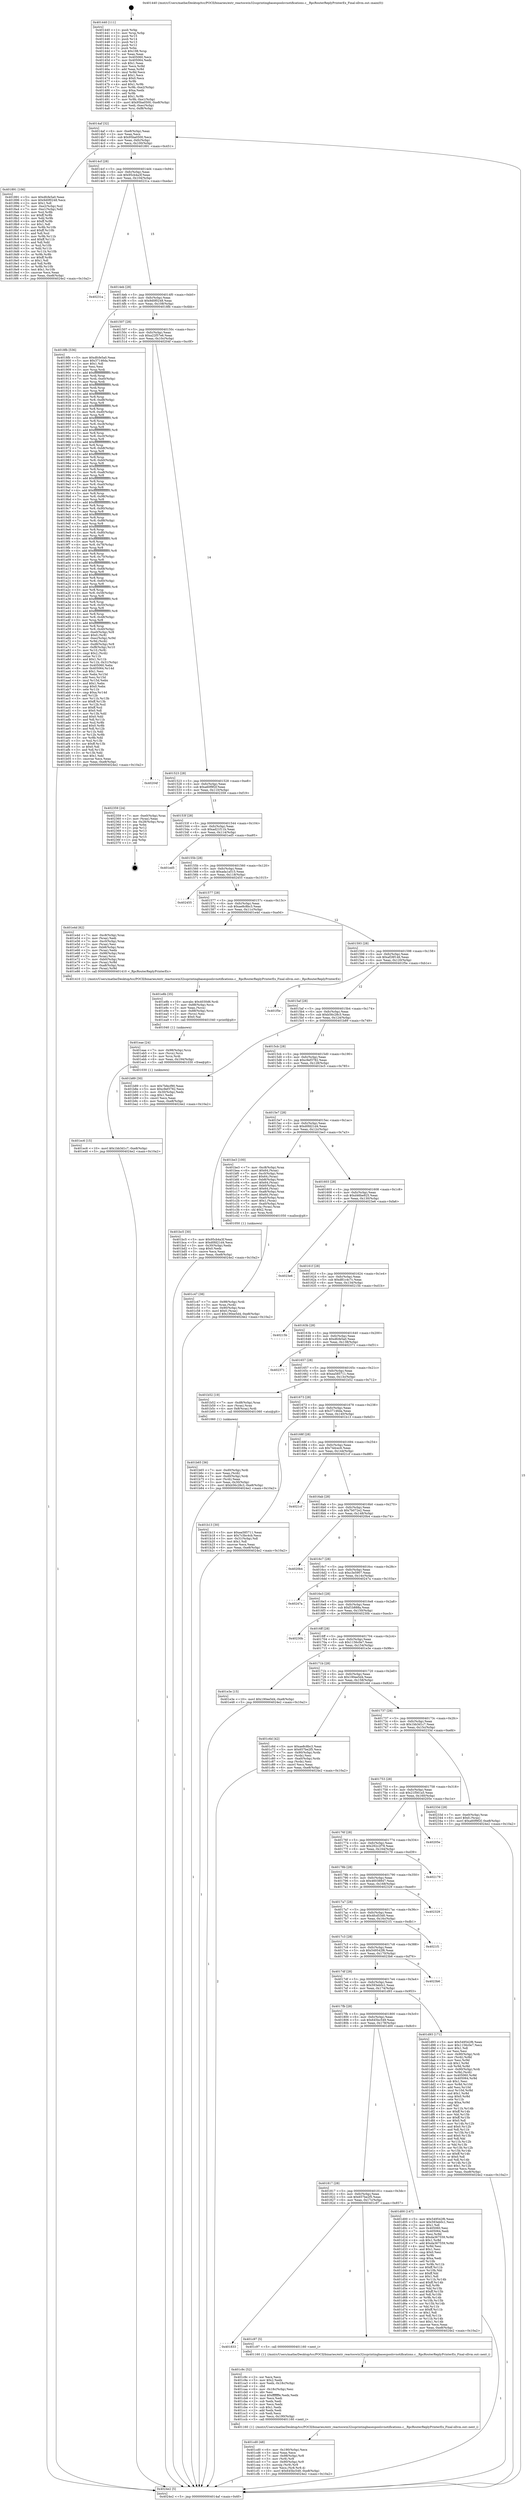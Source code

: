 digraph "0x401440" {
  label = "0x401440 (/mnt/c/Users/mathe/Desktop/tcc/POCII/binaries/extr_reactoswin32ssprintingbasespoolsvnotifications.c__RpcRouterReplyPrinterEx_Final-ollvm.out::main(0))"
  labelloc = "t"
  node[shape=record]

  Entry [label="",width=0.3,height=0.3,shape=circle,fillcolor=black,style=filled]
  "0x4014af" [label="{
     0x4014af [32]\l
     | [instrs]\l
     &nbsp;&nbsp;0x4014af \<+6\>: mov -0xe8(%rbp),%eax\l
     &nbsp;&nbsp;0x4014b5 \<+2\>: mov %eax,%ecx\l
     &nbsp;&nbsp;0x4014b7 \<+6\>: sub $0x95ba0500,%ecx\l
     &nbsp;&nbsp;0x4014bd \<+6\>: mov %eax,-0xfc(%rbp)\l
     &nbsp;&nbsp;0x4014c3 \<+6\>: mov %ecx,-0x100(%rbp)\l
     &nbsp;&nbsp;0x4014c9 \<+6\>: je 0000000000401891 \<main+0x451\>\l
  }"]
  "0x401891" [label="{
     0x401891 [106]\l
     | [instrs]\l
     &nbsp;&nbsp;0x401891 \<+5\>: mov $0xdfcfe5a0,%eax\l
     &nbsp;&nbsp;0x401896 \<+5\>: mov $0x9d0f0248,%ecx\l
     &nbsp;&nbsp;0x40189b \<+2\>: mov $0x1,%dl\l
     &nbsp;&nbsp;0x40189d \<+7\>: mov -0xe2(%rbp),%sil\l
     &nbsp;&nbsp;0x4018a4 \<+7\>: mov -0xe1(%rbp),%dil\l
     &nbsp;&nbsp;0x4018ab \<+3\>: mov %sil,%r8b\l
     &nbsp;&nbsp;0x4018ae \<+4\>: xor $0xff,%r8b\l
     &nbsp;&nbsp;0x4018b2 \<+3\>: mov %dil,%r9b\l
     &nbsp;&nbsp;0x4018b5 \<+4\>: xor $0xff,%r9b\l
     &nbsp;&nbsp;0x4018b9 \<+3\>: xor $0x1,%dl\l
     &nbsp;&nbsp;0x4018bc \<+3\>: mov %r8b,%r10b\l
     &nbsp;&nbsp;0x4018bf \<+4\>: and $0xff,%r10b\l
     &nbsp;&nbsp;0x4018c3 \<+3\>: and %dl,%sil\l
     &nbsp;&nbsp;0x4018c6 \<+3\>: mov %r9b,%r11b\l
     &nbsp;&nbsp;0x4018c9 \<+4\>: and $0xff,%r11b\l
     &nbsp;&nbsp;0x4018cd \<+3\>: and %dl,%dil\l
     &nbsp;&nbsp;0x4018d0 \<+3\>: or %sil,%r10b\l
     &nbsp;&nbsp;0x4018d3 \<+3\>: or %dil,%r11b\l
     &nbsp;&nbsp;0x4018d6 \<+3\>: xor %r11b,%r10b\l
     &nbsp;&nbsp;0x4018d9 \<+3\>: or %r9b,%r8b\l
     &nbsp;&nbsp;0x4018dc \<+4\>: xor $0xff,%r8b\l
     &nbsp;&nbsp;0x4018e0 \<+3\>: or $0x1,%dl\l
     &nbsp;&nbsp;0x4018e3 \<+3\>: and %dl,%r8b\l
     &nbsp;&nbsp;0x4018e6 \<+3\>: or %r8b,%r10b\l
     &nbsp;&nbsp;0x4018e9 \<+4\>: test $0x1,%r10b\l
     &nbsp;&nbsp;0x4018ed \<+3\>: cmovne %ecx,%eax\l
     &nbsp;&nbsp;0x4018f0 \<+6\>: mov %eax,-0xe8(%rbp)\l
     &nbsp;&nbsp;0x4018f6 \<+5\>: jmp 00000000004024e2 \<main+0x10a2\>\l
  }"]
  "0x4014cf" [label="{
     0x4014cf [28]\l
     | [instrs]\l
     &nbsp;&nbsp;0x4014cf \<+5\>: jmp 00000000004014d4 \<main+0x94\>\l
     &nbsp;&nbsp;0x4014d4 \<+6\>: mov -0xfc(%rbp),%eax\l
     &nbsp;&nbsp;0x4014da \<+5\>: sub $0x95cb4a3f,%eax\l
     &nbsp;&nbsp;0x4014df \<+6\>: mov %eax,-0x104(%rbp)\l
     &nbsp;&nbsp;0x4014e5 \<+6\>: je 000000000040231a \<main+0xeda\>\l
  }"]
  "0x4024e2" [label="{
     0x4024e2 [5]\l
     | [instrs]\l
     &nbsp;&nbsp;0x4024e2 \<+5\>: jmp 00000000004014af \<main+0x6f\>\l
  }"]
  "0x401440" [label="{
     0x401440 [111]\l
     | [instrs]\l
     &nbsp;&nbsp;0x401440 \<+1\>: push %rbp\l
     &nbsp;&nbsp;0x401441 \<+3\>: mov %rsp,%rbp\l
     &nbsp;&nbsp;0x401444 \<+2\>: push %r15\l
     &nbsp;&nbsp;0x401446 \<+2\>: push %r14\l
     &nbsp;&nbsp;0x401448 \<+2\>: push %r13\l
     &nbsp;&nbsp;0x40144a \<+2\>: push %r12\l
     &nbsp;&nbsp;0x40144c \<+1\>: push %rbx\l
     &nbsp;&nbsp;0x40144d \<+7\>: sub $0x198,%rsp\l
     &nbsp;&nbsp;0x401454 \<+2\>: xor %eax,%eax\l
     &nbsp;&nbsp;0x401456 \<+7\>: mov 0x405060,%ecx\l
     &nbsp;&nbsp;0x40145d \<+7\>: mov 0x405064,%edx\l
     &nbsp;&nbsp;0x401464 \<+3\>: sub $0x1,%eax\l
     &nbsp;&nbsp;0x401467 \<+3\>: mov %ecx,%r8d\l
     &nbsp;&nbsp;0x40146a \<+3\>: add %eax,%r8d\l
     &nbsp;&nbsp;0x40146d \<+4\>: imul %r8d,%ecx\l
     &nbsp;&nbsp;0x401471 \<+3\>: and $0x1,%ecx\l
     &nbsp;&nbsp;0x401474 \<+3\>: cmp $0x0,%ecx\l
     &nbsp;&nbsp;0x401477 \<+4\>: sete %r9b\l
     &nbsp;&nbsp;0x40147b \<+4\>: and $0x1,%r9b\l
     &nbsp;&nbsp;0x40147f \<+7\>: mov %r9b,-0xe2(%rbp)\l
     &nbsp;&nbsp;0x401486 \<+3\>: cmp $0xa,%edx\l
     &nbsp;&nbsp;0x401489 \<+4\>: setl %r9b\l
     &nbsp;&nbsp;0x40148d \<+4\>: and $0x1,%r9b\l
     &nbsp;&nbsp;0x401491 \<+7\>: mov %r9b,-0xe1(%rbp)\l
     &nbsp;&nbsp;0x401498 \<+10\>: movl $0x95ba0500,-0xe8(%rbp)\l
     &nbsp;&nbsp;0x4014a2 \<+6\>: mov %edi,-0xec(%rbp)\l
     &nbsp;&nbsp;0x4014a8 \<+7\>: mov %rsi,-0xf8(%rbp)\l
  }"]
  Exit [label="",width=0.3,height=0.3,shape=circle,fillcolor=black,style=filled,peripheries=2]
  "0x40231a" [label="{
     0x40231a\l
  }", style=dashed]
  "0x4014eb" [label="{
     0x4014eb [28]\l
     | [instrs]\l
     &nbsp;&nbsp;0x4014eb \<+5\>: jmp 00000000004014f0 \<main+0xb0\>\l
     &nbsp;&nbsp;0x4014f0 \<+6\>: mov -0xfc(%rbp),%eax\l
     &nbsp;&nbsp;0x4014f6 \<+5\>: sub $0x9d0f0248,%eax\l
     &nbsp;&nbsp;0x4014fb \<+6\>: mov %eax,-0x108(%rbp)\l
     &nbsp;&nbsp;0x401501 \<+6\>: je 00000000004018fb \<main+0x4bb\>\l
  }"]
  "0x401ec6" [label="{
     0x401ec6 [15]\l
     | [instrs]\l
     &nbsp;&nbsp;0x401ec6 \<+10\>: movl $0x1bb3d1c7,-0xe8(%rbp)\l
     &nbsp;&nbsp;0x401ed0 \<+5\>: jmp 00000000004024e2 \<main+0x10a2\>\l
  }"]
  "0x4018fb" [label="{
     0x4018fb [536]\l
     | [instrs]\l
     &nbsp;&nbsp;0x4018fb \<+5\>: mov $0xdfcfe5a0,%eax\l
     &nbsp;&nbsp;0x401900 \<+5\>: mov $0x37146da,%ecx\l
     &nbsp;&nbsp;0x401905 \<+2\>: mov $0x1,%dl\l
     &nbsp;&nbsp;0x401907 \<+2\>: xor %esi,%esi\l
     &nbsp;&nbsp;0x401909 \<+3\>: mov %rsp,%rdi\l
     &nbsp;&nbsp;0x40190c \<+4\>: add $0xfffffffffffffff0,%rdi\l
     &nbsp;&nbsp;0x401910 \<+3\>: mov %rdi,%rsp\l
     &nbsp;&nbsp;0x401913 \<+7\>: mov %rdi,-0xe0(%rbp)\l
     &nbsp;&nbsp;0x40191a \<+3\>: mov %rsp,%rdi\l
     &nbsp;&nbsp;0x40191d \<+4\>: add $0xfffffffffffffff0,%rdi\l
     &nbsp;&nbsp;0x401921 \<+3\>: mov %rdi,%rsp\l
     &nbsp;&nbsp;0x401924 \<+3\>: mov %rsp,%r8\l
     &nbsp;&nbsp;0x401927 \<+4\>: add $0xfffffffffffffff0,%r8\l
     &nbsp;&nbsp;0x40192b \<+3\>: mov %r8,%rsp\l
     &nbsp;&nbsp;0x40192e \<+7\>: mov %r8,-0xd8(%rbp)\l
     &nbsp;&nbsp;0x401935 \<+3\>: mov %rsp,%r8\l
     &nbsp;&nbsp;0x401938 \<+4\>: add $0xfffffffffffffff0,%r8\l
     &nbsp;&nbsp;0x40193c \<+3\>: mov %r8,%rsp\l
     &nbsp;&nbsp;0x40193f \<+7\>: mov %r8,-0xd0(%rbp)\l
     &nbsp;&nbsp;0x401946 \<+3\>: mov %rsp,%r8\l
     &nbsp;&nbsp;0x401949 \<+4\>: add $0xfffffffffffffff0,%r8\l
     &nbsp;&nbsp;0x40194d \<+3\>: mov %r8,%rsp\l
     &nbsp;&nbsp;0x401950 \<+7\>: mov %r8,-0xc8(%rbp)\l
     &nbsp;&nbsp;0x401957 \<+3\>: mov %rsp,%r8\l
     &nbsp;&nbsp;0x40195a \<+4\>: add $0xfffffffffffffff0,%r8\l
     &nbsp;&nbsp;0x40195e \<+3\>: mov %r8,%rsp\l
     &nbsp;&nbsp;0x401961 \<+7\>: mov %r8,-0xc0(%rbp)\l
     &nbsp;&nbsp;0x401968 \<+3\>: mov %rsp,%r8\l
     &nbsp;&nbsp;0x40196b \<+4\>: add $0xfffffffffffffff0,%r8\l
     &nbsp;&nbsp;0x40196f \<+3\>: mov %r8,%rsp\l
     &nbsp;&nbsp;0x401972 \<+7\>: mov %r8,-0xb8(%rbp)\l
     &nbsp;&nbsp;0x401979 \<+3\>: mov %rsp,%r8\l
     &nbsp;&nbsp;0x40197c \<+4\>: add $0xfffffffffffffff0,%r8\l
     &nbsp;&nbsp;0x401980 \<+3\>: mov %r8,%rsp\l
     &nbsp;&nbsp;0x401983 \<+7\>: mov %r8,-0xb0(%rbp)\l
     &nbsp;&nbsp;0x40198a \<+3\>: mov %rsp,%r8\l
     &nbsp;&nbsp;0x40198d \<+4\>: add $0xfffffffffffffff0,%r8\l
     &nbsp;&nbsp;0x401991 \<+3\>: mov %r8,%rsp\l
     &nbsp;&nbsp;0x401994 \<+7\>: mov %r8,-0xa8(%rbp)\l
     &nbsp;&nbsp;0x40199b \<+3\>: mov %rsp,%r8\l
     &nbsp;&nbsp;0x40199e \<+4\>: add $0xfffffffffffffff0,%r8\l
     &nbsp;&nbsp;0x4019a2 \<+3\>: mov %r8,%rsp\l
     &nbsp;&nbsp;0x4019a5 \<+7\>: mov %r8,-0xa0(%rbp)\l
     &nbsp;&nbsp;0x4019ac \<+3\>: mov %rsp,%r8\l
     &nbsp;&nbsp;0x4019af \<+4\>: add $0xfffffffffffffff0,%r8\l
     &nbsp;&nbsp;0x4019b3 \<+3\>: mov %r8,%rsp\l
     &nbsp;&nbsp;0x4019b6 \<+7\>: mov %r8,-0x98(%rbp)\l
     &nbsp;&nbsp;0x4019bd \<+3\>: mov %rsp,%r8\l
     &nbsp;&nbsp;0x4019c0 \<+4\>: add $0xfffffffffffffff0,%r8\l
     &nbsp;&nbsp;0x4019c4 \<+3\>: mov %r8,%rsp\l
     &nbsp;&nbsp;0x4019c7 \<+7\>: mov %r8,-0x90(%rbp)\l
     &nbsp;&nbsp;0x4019ce \<+3\>: mov %rsp,%r8\l
     &nbsp;&nbsp;0x4019d1 \<+4\>: add $0xfffffffffffffff0,%r8\l
     &nbsp;&nbsp;0x4019d5 \<+3\>: mov %r8,%rsp\l
     &nbsp;&nbsp;0x4019d8 \<+7\>: mov %r8,-0x88(%rbp)\l
     &nbsp;&nbsp;0x4019df \<+3\>: mov %rsp,%r8\l
     &nbsp;&nbsp;0x4019e2 \<+4\>: add $0xfffffffffffffff0,%r8\l
     &nbsp;&nbsp;0x4019e6 \<+3\>: mov %r8,%rsp\l
     &nbsp;&nbsp;0x4019e9 \<+4\>: mov %r8,-0x80(%rbp)\l
     &nbsp;&nbsp;0x4019ed \<+3\>: mov %rsp,%r8\l
     &nbsp;&nbsp;0x4019f0 \<+4\>: add $0xfffffffffffffff0,%r8\l
     &nbsp;&nbsp;0x4019f4 \<+3\>: mov %r8,%rsp\l
     &nbsp;&nbsp;0x4019f7 \<+4\>: mov %r8,-0x78(%rbp)\l
     &nbsp;&nbsp;0x4019fb \<+3\>: mov %rsp,%r8\l
     &nbsp;&nbsp;0x4019fe \<+4\>: add $0xfffffffffffffff0,%r8\l
     &nbsp;&nbsp;0x401a02 \<+3\>: mov %r8,%rsp\l
     &nbsp;&nbsp;0x401a05 \<+4\>: mov %r8,-0x70(%rbp)\l
     &nbsp;&nbsp;0x401a09 \<+3\>: mov %rsp,%r8\l
     &nbsp;&nbsp;0x401a0c \<+4\>: add $0xfffffffffffffff0,%r8\l
     &nbsp;&nbsp;0x401a10 \<+3\>: mov %r8,%rsp\l
     &nbsp;&nbsp;0x401a13 \<+4\>: mov %r8,-0x68(%rbp)\l
     &nbsp;&nbsp;0x401a17 \<+3\>: mov %rsp,%r8\l
     &nbsp;&nbsp;0x401a1a \<+4\>: add $0xfffffffffffffff0,%r8\l
     &nbsp;&nbsp;0x401a1e \<+3\>: mov %r8,%rsp\l
     &nbsp;&nbsp;0x401a21 \<+4\>: mov %r8,-0x60(%rbp)\l
     &nbsp;&nbsp;0x401a25 \<+3\>: mov %rsp,%r8\l
     &nbsp;&nbsp;0x401a28 \<+4\>: add $0xfffffffffffffff0,%r8\l
     &nbsp;&nbsp;0x401a2c \<+3\>: mov %r8,%rsp\l
     &nbsp;&nbsp;0x401a2f \<+4\>: mov %r8,-0x58(%rbp)\l
     &nbsp;&nbsp;0x401a33 \<+3\>: mov %rsp,%r8\l
     &nbsp;&nbsp;0x401a36 \<+4\>: add $0xfffffffffffffff0,%r8\l
     &nbsp;&nbsp;0x401a3a \<+3\>: mov %r8,%rsp\l
     &nbsp;&nbsp;0x401a3d \<+4\>: mov %r8,-0x50(%rbp)\l
     &nbsp;&nbsp;0x401a41 \<+3\>: mov %rsp,%r8\l
     &nbsp;&nbsp;0x401a44 \<+4\>: add $0xfffffffffffffff0,%r8\l
     &nbsp;&nbsp;0x401a48 \<+3\>: mov %r8,%rsp\l
     &nbsp;&nbsp;0x401a4b \<+4\>: mov %r8,-0x48(%rbp)\l
     &nbsp;&nbsp;0x401a4f \<+3\>: mov %rsp,%r8\l
     &nbsp;&nbsp;0x401a52 \<+4\>: add $0xfffffffffffffff0,%r8\l
     &nbsp;&nbsp;0x401a56 \<+3\>: mov %r8,%rsp\l
     &nbsp;&nbsp;0x401a59 \<+4\>: mov %r8,-0x40(%rbp)\l
     &nbsp;&nbsp;0x401a5d \<+7\>: mov -0xe0(%rbp),%r8\l
     &nbsp;&nbsp;0x401a64 \<+7\>: movl $0x0,(%r8)\l
     &nbsp;&nbsp;0x401a6b \<+7\>: mov -0xec(%rbp),%r9d\l
     &nbsp;&nbsp;0x401a72 \<+3\>: mov %r9d,(%rdi)\l
     &nbsp;&nbsp;0x401a75 \<+7\>: mov -0xd8(%rbp),%r8\l
     &nbsp;&nbsp;0x401a7c \<+7\>: mov -0xf8(%rbp),%r10\l
     &nbsp;&nbsp;0x401a83 \<+3\>: mov %r10,(%r8)\l
     &nbsp;&nbsp;0x401a86 \<+3\>: cmpl $0x2,(%rdi)\l
     &nbsp;&nbsp;0x401a89 \<+4\>: setne %r11b\l
     &nbsp;&nbsp;0x401a8d \<+4\>: and $0x1,%r11b\l
     &nbsp;&nbsp;0x401a91 \<+4\>: mov %r11b,-0x31(%rbp)\l
     &nbsp;&nbsp;0x401a95 \<+7\>: mov 0x405060,%ebx\l
     &nbsp;&nbsp;0x401a9c \<+8\>: mov 0x405064,%r14d\l
     &nbsp;&nbsp;0x401aa4 \<+3\>: sub $0x1,%esi\l
     &nbsp;&nbsp;0x401aa7 \<+3\>: mov %ebx,%r15d\l
     &nbsp;&nbsp;0x401aaa \<+3\>: add %esi,%r15d\l
     &nbsp;&nbsp;0x401aad \<+4\>: imul %r15d,%ebx\l
     &nbsp;&nbsp;0x401ab1 \<+3\>: and $0x1,%ebx\l
     &nbsp;&nbsp;0x401ab4 \<+3\>: cmp $0x0,%ebx\l
     &nbsp;&nbsp;0x401ab7 \<+4\>: sete %r11b\l
     &nbsp;&nbsp;0x401abb \<+4\>: cmp $0xa,%r14d\l
     &nbsp;&nbsp;0x401abf \<+4\>: setl %r12b\l
     &nbsp;&nbsp;0x401ac3 \<+3\>: mov %r11b,%r13b\l
     &nbsp;&nbsp;0x401ac6 \<+4\>: xor $0xff,%r13b\l
     &nbsp;&nbsp;0x401aca \<+3\>: mov %r12b,%sil\l
     &nbsp;&nbsp;0x401acd \<+4\>: xor $0xff,%sil\l
     &nbsp;&nbsp;0x401ad1 \<+3\>: xor $0x0,%dl\l
     &nbsp;&nbsp;0x401ad4 \<+3\>: mov %r13b,%dil\l
     &nbsp;&nbsp;0x401ad7 \<+4\>: and $0x0,%dil\l
     &nbsp;&nbsp;0x401adb \<+3\>: and %dl,%r11b\l
     &nbsp;&nbsp;0x401ade \<+3\>: mov %sil,%r8b\l
     &nbsp;&nbsp;0x401ae1 \<+4\>: and $0x0,%r8b\l
     &nbsp;&nbsp;0x401ae5 \<+3\>: and %dl,%r12b\l
     &nbsp;&nbsp;0x401ae8 \<+3\>: or %r11b,%dil\l
     &nbsp;&nbsp;0x401aeb \<+3\>: or %r12b,%r8b\l
     &nbsp;&nbsp;0x401aee \<+3\>: xor %r8b,%dil\l
     &nbsp;&nbsp;0x401af1 \<+3\>: or %sil,%r13b\l
     &nbsp;&nbsp;0x401af4 \<+4\>: xor $0xff,%r13b\l
     &nbsp;&nbsp;0x401af8 \<+3\>: or $0x0,%dl\l
     &nbsp;&nbsp;0x401afb \<+3\>: and %dl,%r13b\l
     &nbsp;&nbsp;0x401afe \<+3\>: or %r13b,%dil\l
     &nbsp;&nbsp;0x401b01 \<+4\>: test $0x1,%dil\l
     &nbsp;&nbsp;0x401b05 \<+3\>: cmovne %ecx,%eax\l
     &nbsp;&nbsp;0x401b08 \<+6\>: mov %eax,-0xe8(%rbp)\l
     &nbsp;&nbsp;0x401b0e \<+5\>: jmp 00000000004024e2 \<main+0x10a2\>\l
  }"]
  "0x401507" [label="{
     0x401507 [28]\l
     | [instrs]\l
     &nbsp;&nbsp;0x401507 \<+5\>: jmp 000000000040150c \<main+0xcc\>\l
     &nbsp;&nbsp;0x40150c \<+6\>: mov -0xfc(%rbp),%eax\l
     &nbsp;&nbsp;0x401512 \<+5\>: sub $0xa22f57e6,%eax\l
     &nbsp;&nbsp;0x401517 \<+6\>: mov %eax,-0x10c(%rbp)\l
     &nbsp;&nbsp;0x40151d \<+6\>: je 000000000040204f \<main+0xc0f\>\l
  }"]
  "0x401eae" [label="{
     0x401eae [24]\l
     | [instrs]\l
     &nbsp;&nbsp;0x401eae \<+7\>: mov -0x98(%rbp),%rcx\l
     &nbsp;&nbsp;0x401eb5 \<+3\>: mov (%rcx),%rcx\l
     &nbsp;&nbsp;0x401eb8 \<+3\>: mov %rcx,%rdi\l
     &nbsp;&nbsp;0x401ebb \<+6\>: mov %eax,-0x194(%rbp)\l
     &nbsp;&nbsp;0x401ec1 \<+5\>: call 0000000000401030 \<free@plt\>\l
     | [calls]\l
     &nbsp;&nbsp;0x401030 \{1\} (unknown)\l
  }"]
  "0x401e8b" [label="{
     0x401e8b [35]\l
     | [instrs]\l
     &nbsp;&nbsp;0x401e8b \<+10\>: movabs $0x4030d6,%rdi\l
     &nbsp;&nbsp;0x401e95 \<+7\>: mov -0x88(%rbp),%rcx\l
     &nbsp;&nbsp;0x401e9c \<+2\>: mov %eax,(%rcx)\l
     &nbsp;&nbsp;0x401e9e \<+7\>: mov -0x88(%rbp),%rcx\l
     &nbsp;&nbsp;0x401ea5 \<+2\>: mov (%rcx),%esi\l
     &nbsp;&nbsp;0x401ea7 \<+2\>: mov $0x0,%al\l
     &nbsp;&nbsp;0x401ea9 \<+5\>: call 0000000000401040 \<printf@plt\>\l
     | [calls]\l
     &nbsp;&nbsp;0x401040 \{1\} (unknown)\l
  }"]
  "0x401cd0" [label="{
     0x401cd0 [48]\l
     | [instrs]\l
     &nbsp;&nbsp;0x401cd0 \<+6\>: mov -0x190(%rbp),%ecx\l
     &nbsp;&nbsp;0x401cd6 \<+3\>: imul %eax,%ecx\l
     &nbsp;&nbsp;0x401cd9 \<+7\>: mov -0x98(%rbp),%r8\l
     &nbsp;&nbsp;0x401ce0 \<+3\>: mov (%r8),%r8\l
     &nbsp;&nbsp;0x401ce3 \<+7\>: mov -0x90(%rbp),%r9\l
     &nbsp;&nbsp;0x401cea \<+3\>: movslq (%r9),%r9\l
     &nbsp;&nbsp;0x401ced \<+4\>: mov %ecx,(%r8,%r9,4)\l
     &nbsp;&nbsp;0x401cf1 \<+10\>: movl $0x645bc549,-0xe8(%rbp)\l
     &nbsp;&nbsp;0x401cfb \<+5\>: jmp 00000000004024e2 \<main+0x10a2\>\l
  }"]
  "0x40204f" [label="{
     0x40204f\l
  }", style=dashed]
  "0x401523" [label="{
     0x401523 [28]\l
     | [instrs]\l
     &nbsp;&nbsp;0x401523 \<+5\>: jmp 0000000000401528 \<main+0xe8\>\l
     &nbsp;&nbsp;0x401528 \<+6\>: mov -0xfc(%rbp),%eax\l
     &nbsp;&nbsp;0x40152e \<+5\>: sub $0xa60f9f2f,%eax\l
     &nbsp;&nbsp;0x401533 \<+6\>: mov %eax,-0x110(%rbp)\l
     &nbsp;&nbsp;0x401539 \<+6\>: je 0000000000402359 \<main+0xf19\>\l
  }"]
  "0x401c9c" [label="{
     0x401c9c [52]\l
     | [instrs]\l
     &nbsp;&nbsp;0x401c9c \<+2\>: xor %ecx,%ecx\l
     &nbsp;&nbsp;0x401c9e \<+5\>: mov $0x2,%edx\l
     &nbsp;&nbsp;0x401ca3 \<+6\>: mov %edx,-0x18c(%rbp)\l
     &nbsp;&nbsp;0x401ca9 \<+1\>: cltd\l
     &nbsp;&nbsp;0x401caa \<+6\>: mov -0x18c(%rbp),%esi\l
     &nbsp;&nbsp;0x401cb0 \<+2\>: idiv %esi\l
     &nbsp;&nbsp;0x401cb2 \<+6\>: imul $0xfffffffe,%edx,%edx\l
     &nbsp;&nbsp;0x401cb8 \<+2\>: mov %ecx,%edi\l
     &nbsp;&nbsp;0x401cba \<+2\>: sub %edx,%edi\l
     &nbsp;&nbsp;0x401cbc \<+2\>: mov %ecx,%edx\l
     &nbsp;&nbsp;0x401cbe \<+3\>: sub $0x1,%edx\l
     &nbsp;&nbsp;0x401cc1 \<+2\>: add %edx,%edi\l
     &nbsp;&nbsp;0x401cc3 \<+2\>: sub %edi,%ecx\l
     &nbsp;&nbsp;0x401cc5 \<+6\>: mov %ecx,-0x190(%rbp)\l
     &nbsp;&nbsp;0x401ccb \<+5\>: call 0000000000401160 \<next_i\>\l
     | [calls]\l
     &nbsp;&nbsp;0x401160 \{1\} (/mnt/c/Users/mathe/Desktop/tcc/POCII/binaries/extr_reactoswin32ssprintingbasespoolsvnotifications.c__RpcRouterReplyPrinterEx_Final-ollvm.out::next_i)\l
  }"]
  "0x402359" [label="{
     0x402359 [24]\l
     | [instrs]\l
     &nbsp;&nbsp;0x402359 \<+7\>: mov -0xe0(%rbp),%rax\l
     &nbsp;&nbsp;0x402360 \<+2\>: mov (%rax),%eax\l
     &nbsp;&nbsp;0x402362 \<+4\>: lea -0x28(%rbp),%rsp\l
     &nbsp;&nbsp;0x402366 \<+1\>: pop %rbx\l
     &nbsp;&nbsp;0x402367 \<+2\>: pop %r12\l
     &nbsp;&nbsp;0x402369 \<+2\>: pop %r13\l
     &nbsp;&nbsp;0x40236b \<+2\>: pop %r14\l
     &nbsp;&nbsp;0x40236d \<+2\>: pop %r15\l
     &nbsp;&nbsp;0x40236f \<+1\>: pop %rbp\l
     &nbsp;&nbsp;0x402370 \<+1\>: ret\l
  }"]
  "0x40153f" [label="{
     0x40153f [28]\l
     | [instrs]\l
     &nbsp;&nbsp;0x40153f \<+5\>: jmp 0000000000401544 \<main+0x104\>\l
     &nbsp;&nbsp;0x401544 \<+6\>: mov -0xfc(%rbp),%eax\l
     &nbsp;&nbsp;0x40154a \<+5\>: sub $0xad21f11b,%eax\l
     &nbsp;&nbsp;0x40154f \<+6\>: mov %eax,-0x114(%rbp)\l
     &nbsp;&nbsp;0x401555 \<+6\>: je 0000000000401ed5 \<main+0xa95\>\l
  }"]
  "0x401833" [label="{
     0x401833\l
  }", style=dashed]
  "0x401ed5" [label="{
     0x401ed5\l
  }", style=dashed]
  "0x40155b" [label="{
     0x40155b [28]\l
     | [instrs]\l
     &nbsp;&nbsp;0x40155b \<+5\>: jmp 0000000000401560 \<main+0x120\>\l
     &nbsp;&nbsp;0x401560 \<+6\>: mov -0xfc(%rbp),%eax\l
     &nbsp;&nbsp;0x401566 \<+5\>: sub $0xada1a515,%eax\l
     &nbsp;&nbsp;0x40156b \<+6\>: mov %eax,-0x118(%rbp)\l
     &nbsp;&nbsp;0x401571 \<+6\>: je 0000000000402455 \<main+0x1015\>\l
  }"]
  "0x401c97" [label="{
     0x401c97 [5]\l
     | [instrs]\l
     &nbsp;&nbsp;0x401c97 \<+5\>: call 0000000000401160 \<next_i\>\l
     | [calls]\l
     &nbsp;&nbsp;0x401160 \{1\} (/mnt/c/Users/mathe/Desktop/tcc/POCII/binaries/extr_reactoswin32ssprintingbasespoolsvnotifications.c__RpcRouterReplyPrinterEx_Final-ollvm.out::next_i)\l
  }"]
  "0x402455" [label="{
     0x402455\l
  }", style=dashed]
  "0x401577" [label="{
     0x401577 [28]\l
     | [instrs]\l
     &nbsp;&nbsp;0x401577 \<+5\>: jmp 000000000040157c \<main+0x13c\>\l
     &nbsp;&nbsp;0x40157c \<+6\>: mov -0xfc(%rbp),%eax\l
     &nbsp;&nbsp;0x401582 \<+5\>: sub $0xae8c8bc3,%eax\l
     &nbsp;&nbsp;0x401587 \<+6\>: mov %eax,-0x11c(%rbp)\l
     &nbsp;&nbsp;0x40158d \<+6\>: je 0000000000401e4d \<main+0xa0d\>\l
  }"]
  "0x401817" [label="{
     0x401817 [28]\l
     | [instrs]\l
     &nbsp;&nbsp;0x401817 \<+5\>: jmp 000000000040181c \<main+0x3dc\>\l
     &nbsp;&nbsp;0x40181c \<+6\>: mov -0xfc(%rbp),%eax\l
     &nbsp;&nbsp;0x401822 \<+5\>: sub $0x657be2f5,%eax\l
     &nbsp;&nbsp;0x401827 \<+6\>: mov %eax,-0x17c(%rbp)\l
     &nbsp;&nbsp;0x40182d \<+6\>: je 0000000000401c97 \<main+0x857\>\l
  }"]
  "0x401e4d" [label="{
     0x401e4d [62]\l
     | [instrs]\l
     &nbsp;&nbsp;0x401e4d \<+7\>: mov -0xc8(%rbp),%rax\l
     &nbsp;&nbsp;0x401e54 \<+2\>: mov (%rax),%edi\l
     &nbsp;&nbsp;0x401e56 \<+7\>: mov -0xc0(%rbp),%rax\l
     &nbsp;&nbsp;0x401e5d \<+2\>: mov (%rax),%esi\l
     &nbsp;&nbsp;0x401e5f \<+7\>: mov -0xb8(%rbp),%rax\l
     &nbsp;&nbsp;0x401e66 \<+2\>: mov (%rax),%edx\l
     &nbsp;&nbsp;0x401e68 \<+7\>: mov -0x98(%rbp),%rax\l
     &nbsp;&nbsp;0x401e6f \<+3\>: mov (%rax),%rcx\l
     &nbsp;&nbsp;0x401e72 \<+7\>: mov -0xb0(%rbp),%rax\l
     &nbsp;&nbsp;0x401e79 \<+3\>: mov (%rax),%r8d\l
     &nbsp;&nbsp;0x401e7c \<+7\>: mov -0xa8(%rbp),%rax\l
     &nbsp;&nbsp;0x401e83 \<+3\>: mov (%rax),%r9d\l
     &nbsp;&nbsp;0x401e86 \<+5\>: call 0000000000401410 \<_RpcRouterReplyPrinterEx\>\l
     | [calls]\l
     &nbsp;&nbsp;0x401410 \{1\} (/mnt/c/Users/mathe/Desktop/tcc/POCII/binaries/extr_reactoswin32ssprintingbasespoolsvnotifications.c__RpcRouterReplyPrinterEx_Final-ollvm.out::_RpcRouterReplyPrinterEx)\l
  }"]
  "0x401593" [label="{
     0x401593 [28]\l
     | [instrs]\l
     &nbsp;&nbsp;0x401593 \<+5\>: jmp 0000000000401598 \<main+0x158\>\l
     &nbsp;&nbsp;0x401598 \<+6\>: mov -0xfc(%rbp),%eax\l
     &nbsp;&nbsp;0x40159e \<+5\>: sub $0xaf28f146,%eax\l
     &nbsp;&nbsp;0x4015a3 \<+6\>: mov %eax,-0x120(%rbp)\l
     &nbsp;&nbsp;0x4015a9 \<+6\>: je 0000000000401f5e \<main+0xb1e\>\l
  }"]
  "0x401d00" [label="{
     0x401d00 [147]\l
     | [instrs]\l
     &nbsp;&nbsp;0x401d00 \<+5\>: mov $0x549542f6,%eax\l
     &nbsp;&nbsp;0x401d05 \<+5\>: mov $0x593eb0c1,%ecx\l
     &nbsp;&nbsp;0x401d0a \<+2\>: mov $0x1,%dl\l
     &nbsp;&nbsp;0x401d0c \<+7\>: mov 0x405060,%esi\l
     &nbsp;&nbsp;0x401d13 \<+7\>: mov 0x405064,%edi\l
     &nbsp;&nbsp;0x401d1a \<+3\>: mov %esi,%r8d\l
     &nbsp;&nbsp;0x401d1d \<+7\>: sub $0xda367559,%r8d\l
     &nbsp;&nbsp;0x401d24 \<+4\>: sub $0x1,%r8d\l
     &nbsp;&nbsp;0x401d28 \<+7\>: add $0xda367559,%r8d\l
     &nbsp;&nbsp;0x401d2f \<+4\>: imul %r8d,%esi\l
     &nbsp;&nbsp;0x401d33 \<+3\>: and $0x1,%esi\l
     &nbsp;&nbsp;0x401d36 \<+3\>: cmp $0x0,%esi\l
     &nbsp;&nbsp;0x401d39 \<+4\>: sete %r9b\l
     &nbsp;&nbsp;0x401d3d \<+3\>: cmp $0xa,%edi\l
     &nbsp;&nbsp;0x401d40 \<+4\>: setl %r10b\l
     &nbsp;&nbsp;0x401d44 \<+3\>: mov %r9b,%r11b\l
     &nbsp;&nbsp;0x401d47 \<+4\>: xor $0xff,%r11b\l
     &nbsp;&nbsp;0x401d4b \<+3\>: mov %r10b,%bl\l
     &nbsp;&nbsp;0x401d4e \<+3\>: xor $0xff,%bl\l
     &nbsp;&nbsp;0x401d51 \<+3\>: xor $0x1,%dl\l
     &nbsp;&nbsp;0x401d54 \<+3\>: mov %r11b,%r14b\l
     &nbsp;&nbsp;0x401d57 \<+4\>: and $0xff,%r14b\l
     &nbsp;&nbsp;0x401d5b \<+3\>: and %dl,%r9b\l
     &nbsp;&nbsp;0x401d5e \<+3\>: mov %bl,%r15b\l
     &nbsp;&nbsp;0x401d61 \<+4\>: and $0xff,%r15b\l
     &nbsp;&nbsp;0x401d65 \<+3\>: and %dl,%r10b\l
     &nbsp;&nbsp;0x401d68 \<+3\>: or %r9b,%r14b\l
     &nbsp;&nbsp;0x401d6b \<+3\>: or %r10b,%r15b\l
     &nbsp;&nbsp;0x401d6e \<+3\>: xor %r15b,%r14b\l
     &nbsp;&nbsp;0x401d71 \<+3\>: or %bl,%r11b\l
     &nbsp;&nbsp;0x401d74 \<+4\>: xor $0xff,%r11b\l
     &nbsp;&nbsp;0x401d78 \<+3\>: or $0x1,%dl\l
     &nbsp;&nbsp;0x401d7b \<+3\>: and %dl,%r11b\l
     &nbsp;&nbsp;0x401d7e \<+3\>: or %r11b,%r14b\l
     &nbsp;&nbsp;0x401d81 \<+4\>: test $0x1,%r14b\l
     &nbsp;&nbsp;0x401d85 \<+3\>: cmovne %ecx,%eax\l
     &nbsp;&nbsp;0x401d88 \<+6\>: mov %eax,-0xe8(%rbp)\l
     &nbsp;&nbsp;0x401d8e \<+5\>: jmp 00000000004024e2 \<main+0x10a2\>\l
  }"]
  "0x401f5e" [label="{
     0x401f5e\l
  }", style=dashed]
  "0x4015af" [label="{
     0x4015af [28]\l
     | [instrs]\l
     &nbsp;&nbsp;0x4015af \<+5\>: jmp 00000000004015b4 \<main+0x174\>\l
     &nbsp;&nbsp;0x4015b4 \<+6\>: mov -0xfc(%rbp),%eax\l
     &nbsp;&nbsp;0x4015ba \<+5\>: sub $0xb56c28c3,%eax\l
     &nbsp;&nbsp;0x4015bf \<+6\>: mov %eax,-0x124(%rbp)\l
     &nbsp;&nbsp;0x4015c5 \<+6\>: je 0000000000401b89 \<main+0x749\>\l
  }"]
  "0x4017fb" [label="{
     0x4017fb [28]\l
     | [instrs]\l
     &nbsp;&nbsp;0x4017fb \<+5\>: jmp 0000000000401800 \<main+0x3c0\>\l
     &nbsp;&nbsp;0x401800 \<+6\>: mov -0xfc(%rbp),%eax\l
     &nbsp;&nbsp;0x401806 \<+5\>: sub $0x645bc549,%eax\l
     &nbsp;&nbsp;0x40180b \<+6\>: mov %eax,-0x178(%rbp)\l
     &nbsp;&nbsp;0x401811 \<+6\>: je 0000000000401d00 \<main+0x8c0\>\l
  }"]
  "0x401b89" [label="{
     0x401b89 [30]\l
     | [instrs]\l
     &nbsp;&nbsp;0x401b89 \<+5\>: mov $0x7bfecf90,%eax\l
     &nbsp;&nbsp;0x401b8e \<+5\>: mov $0xc9ef3782,%ecx\l
     &nbsp;&nbsp;0x401b93 \<+3\>: mov -0x30(%rbp),%edx\l
     &nbsp;&nbsp;0x401b96 \<+3\>: cmp $0x1,%edx\l
     &nbsp;&nbsp;0x401b99 \<+3\>: cmovl %ecx,%eax\l
     &nbsp;&nbsp;0x401b9c \<+6\>: mov %eax,-0xe8(%rbp)\l
     &nbsp;&nbsp;0x401ba2 \<+5\>: jmp 00000000004024e2 \<main+0x10a2\>\l
  }"]
  "0x4015cb" [label="{
     0x4015cb [28]\l
     | [instrs]\l
     &nbsp;&nbsp;0x4015cb \<+5\>: jmp 00000000004015d0 \<main+0x190\>\l
     &nbsp;&nbsp;0x4015d0 \<+6\>: mov -0xfc(%rbp),%eax\l
     &nbsp;&nbsp;0x4015d6 \<+5\>: sub $0xc9ef3782,%eax\l
     &nbsp;&nbsp;0x4015db \<+6\>: mov %eax,-0x128(%rbp)\l
     &nbsp;&nbsp;0x4015e1 \<+6\>: je 0000000000401bc5 \<main+0x785\>\l
  }"]
  "0x401d93" [label="{
     0x401d93 [171]\l
     | [instrs]\l
     &nbsp;&nbsp;0x401d93 \<+5\>: mov $0x549542f6,%eax\l
     &nbsp;&nbsp;0x401d98 \<+5\>: mov $0x1156c0e7,%ecx\l
     &nbsp;&nbsp;0x401d9d \<+2\>: mov $0x1,%dl\l
     &nbsp;&nbsp;0x401d9f \<+2\>: xor %esi,%esi\l
     &nbsp;&nbsp;0x401da1 \<+7\>: mov -0x90(%rbp),%rdi\l
     &nbsp;&nbsp;0x401da8 \<+3\>: mov (%rdi),%r8d\l
     &nbsp;&nbsp;0x401dab \<+3\>: mov %esi,%r9d\l
     &nbsp;&nbsp;0x401dae \<+4\>: sub $0x1,%r9d\l
     &nbsp;&nbsp;0x401db2 \<+3\>: sub %r9d,%r8d\l
     &nbsp;&nbsp;0x401db5 \<+7\>: mov -0x90(%rbp),%rdi\l
     &nbsp;&nbsp;0x401dbc \<+3\>: mov %r8d,(%rdi)\l
     &nbsp;&nbsp;0x401dbf \<+8\>: mov 0x405060,%r8d\l
     &nbsp;&nbsp;0x401dc7 \<+8\>: mov 0x405064,%r9d\l
     &nbsp;&nbsp;0x401dcf \<+3\>: sub $0x1,%esi\l
     &nbsp;&nbsp;0x401dd2 \<+3\>: mov %r8d,%r10d\l
     &nbsp;&nbsp;0x401dd5 \<+3\>: add %esi,%r10d\l
     &nbsp;&nbsp;0x401dd8 \<+4\>: imul %r10d,%r8d\l
     &nbsp;&nbsp;0x401ddc \<+4\>: and $0x1,%r8d\l
     &nbsp;&nbsp;0x401de0 \<+4\>: cmp $0x0,%r8d\l
     &nbsp;&nbsp;0x401de4 \<+4\>: sete %r11b\l
     &nbsp;&nbsp;0x401de8 \<+4\>: cmp $0xa,%r9d\l
     &nbsp;&nbsp;0x401dec \<+3\>: setl %bl\l
     &nbsp;&nbsp;0x401def \<+3\>: mov %r11b,%r14b\l
     &nbsp;&nbsp;0x401df2 \<+4\>: xor $0xff,%r14b\l
     &nbsp;&nbsp;0x401df6 \<+3\>: mov %bl,%r15b\l
     &nbsp;&nbsp;0x401df9 \<+4\>: xor $0xff,%r15b\l
     &nbsp;&nbsp;0x401dfd \<+3\>: xor $0x0,%dl\l
     &nbsp;&nbsp;0x401e00 \<+3\>: mov %r14b,%r12b\l
     &nbsp;&nbsp;0x401e03 \<+4\>: and $0x0,%r12b\l
     &nbsp;&nbsp;0x401e07 \<+3\>: and %dl,%r11b\l
     &nbsp;&nbsp;0x401e0a \<+3\>: mov %r15b,%r13b\l
     &nbsp;&nbsp;0x401e0d \<+4\>: and $0x0,%r13b\l
     &nbsp;&nbsp;0x401e11 \<+2\>: and %dl,%bl\l
     &nbsp;&nbsp;0x401e13 \<+3\>: or %r11b,%r12b\l
     &nbsp;&nbsp;0x401e16 \<+3\>: or %bl,%r13b\l
     &nbsp;&nbsp;0x401e19 \<+3\>: xor %r13b,%r12b\l
     &nbsp;&nbsp;0x401e1c \<+3\>: or %r15b,%r14b\l
     &nbsp;&nbsp;0x401e1f \<+4\>: xor $0xff,%r14b\l
     &nbsp;&nbsp;0x401e23 \<+3\>: or $0x0,%dl\l
     &nbsp;&nbsp;0x401e26 \<+3\>: and %dl,%r14b\l
     &nbsp;&nbsp;0x401e29 \<+3\>: or %r14b,%r12b\l
     &nbsp;&nbsp;0x401e2c \<+4\>: test $0x1,%r12b\l
     &nbsp;&nbsp;0x401e30 \<+3\>: cmovne %ecx,%eax\l
     &nbsp;&nbsp;0x401e33 \<+6\>: mov %eax,-0xe8(%rbp)\l
     &nbsp;&nbsp;0x401e39 \<+5\>: jmp 00000000004024e2 \<main+0x10a2\>\l
  }"]
  "0x401bc5" [label="{
     0x401bc5 [30]\l
     | [instrs]\l
     &nbsp;&nbsp;0x401bc5 \<+5\>: mov $0x95cb4a3f,%eax\l
     &nbsp;&nbsp;0x401bca \<+5\>: mov $0xd0fd21d4,%ecx\l
     &nbsp;&nbsp;0x401bcf \<+3\>: mov -0x30(%rbp),%edx\l
     &nbsp;&nbsp;0x401bd2 \<+3\>: cmp $0x0,%edx\l
     &nbsp;&nbsp;0x401bd5 \<+3\>: cmove %ecx,%eax\l
     &nbsp;&nbsp;0x401bd8 \<+6\>: mov %eax,-0xe8(%rbp)\l
     &nbsp;&nbsp;0x401bde \<+5\>: jmp 00000000004024e2 \<main+0x10a2\>\l
  }"]
  "0x4015e7" [label="{
     0x4015e7 [28]\l
     | [instrs]\l
     &nbsp;&nbsp;0x4015e7 \<+5\>: jmp 00000000004015ec \<main+0x1ac\>\l
     &nbsp;&nbsp;0x4015ec \<+6\>: mov -0xfc(%rbp),%eax\l
     &nbsp;&nbsp;0x4015f2 \<+5\>: sub $0xd0fd21d4,%eax\l
     &nbsp;&nbsp;0x4015f7 \<+6\>: mov %eax,-0x12c(%rbp)\l
     &nbsp;&nbsp;0x4015fd \<+6\>: je 0000000000401be3 \<main+0x7a3\>\l
  }"]
  "0x4017df" [label="{
     0x4017df [28]\l
     | [instrs]\l
     &nbsp;&nbsp;0x4017df \<+5\>: jmp 00000000004017e4 \<main+0x3a4\>\l
     &nbsp;&nbsp;0x4017e4 \<+6\>: mov -0xfc(%rbp),%eax\l
     &nbsp;&nbsp;0x4017ea \<+5\>: sub $0x593eb0c1,%eax\l
     &nbsp;&nbsp;0x4017ef \<+6\>: mov %eax,-0x174(%rbp)\l
     &nbsp;&nbsp;0x4017f5 \<+6\>: je 0000000000401d93 \<main+0x953\>\l
  }"]
  "0x401be3" [label="{
     0x401be3 [100]\l
     | [instrs]\l
     &nbsp;&nbsp;0x401be3 \<+7\>: mov -0xc8(%rbp),%rax\l
     &nbsp;&nbsp;0x401bea \<+6\>: movl $0x64,(%rax)\l
     &nbsp;&nbsp;0x401bf0 \<+7\>: mov -0xc0(%rbp),%rax\l
     &nbsp;&nbsp;0x401bf7 \<+6\>: movl $0x64,(%rax)\l
     &nbsp;&nbsp;0x401bfd \<+7\>: mov -0xb8(%rbp),%rax\l
     &nbsp;&nbsp;0x401c04 \<+6\>: movl $0x64,(%rax)\l
     &nbsp;&nbsp;0x401c0a \<+7\>: mov -0xb0(%rbp),%rax\l
     &nbsp;&nbsp;0x401c11 \<+6\>: movl $0x64,(%rax)\l
     &nbsp;&nbsp;0x401c17 \<+7\>: mov -0xa8(%rbp),%rax\l
     &nbsp;&nbsp;0x401c1e \<+6\>: movl $0x64,(%rax)\l
     &nbsp;&nbsp;0x401c24 \<+7\>: mov -0xa0(%rbp),%rax\l
     &nbsp;&nbsp;0x401c2b \<+6\>: movl $0x1,(%rax)\l
     &nbsp;&nbsp;0x401c31 \<+7\>: mov -0xa0(%rbp),%rax\l
     &nbsp;&nbsp;0x401c38 \<+3\>: movslq (%rax),%rax\l
     &nbsp;&nbsp;0x401c3b \<+4\>: shl $0x2,%rax\l
     &nbsp;&nbsp;0x401c3f \<+3\>: mov %rax,%rdi\l
     &nbsp;&nbsp;0x401c42 \<+5\>: call 0000000000401050 \<malloc@plt\>\l
     | [calls]\l
     &nbsp;&nbsp;0x401050 \{1\} (unknown)\l
  }"]
  "0x401603" [label="{
     0x401603 [28]\l
     | [instrs]\l
     &nbsp;&nbsp;0x401603 \<+5\>: jmp 0000000000401608 \<main+0x1c8\>\l
     &nbsp;&nbsp;0x401608 \<+6\>: mov -0xfc(%rbp),%eax\l
     &nbsp;&nbsp;0x40160e \<+5\>: sub $0xd46be925,%eax\l
     &nbsp;&nbsp;0x401613 \<+6\>: mov %eax,-0x130(%rbp)\l
     &nbsp;&nbsp;0x401619 \<+6\>: je 00000000004023e6 \<main+0xfa6\>\l
  }"]
  "0x4023b6" [label="{
     0x4023b6\l
  }", style=dashed]
  "0x4023e6" [label="{
     0x4023e6\l
  }", style=dashed]
  "0x40161f" [label="{
     0x40161f [28]\l
     | [instrs]\l
     &nbsp;&nbsp;0x40161f \<+5\>: jmp 0000000000401624 \<main+0x1e4\>\l
     &nbsp;&nbsp;0x401624 \<+6\>: mov -0xfc(%rbp),%eax\l
     &nbsp;&nbsp;0x40162a \<+5\>: sub $0xd81c4c7c,%eax\l
     &nbsp;&nbsp;0x40162f \<+6\>: mov %eax,-0x134(%rbp)\l
     &nbsp;&nbsp;0x401635 \<+6\>: je 000000000040215b \<main+0xd1b\>\l
  }"]
  "0x4017c3" [label="{
     0x4017c3 [28]\l
     | [instrs]\l
     &nbsp;&nbsp;0x4017c3 \<+5\>: jmp 00000000004017c8 \<main+0x388\>\l
     &nbsp;&nbsp;0x4017c8 \<+6\>: mov -0xfc(%rbp),%eax\l
     &nbsp;&nbsp;0x4017ce \<+5\>: sub $0x549542f6,%eax\l
     &nbsp;&nbsp;0x4017d3 \<+6\>: mov %eax,-0x170(%rbp)\l
     &nbsp;&nbsp;0x4017d9 \<+6\>: je 00000000004023b6 \<main+0xf76\>\l
  }"]
  "0x40215b" [label="{
     0x40215b\l
  }", style=dashed]
  "0x40163b" [label="{
     0x40163b [28]\l
     | [instrs]\l
     &nbsp;&nbsp;0x40163b \<+5\>: jmp 0000000000401640 \<main+0x200\>\l
     &nbsp;&nbsp;0x401640 \<+6\>: mov -0xfc(%rbp),%eax\l
     &nbsp;&nbsp;0x401646 \<+5\>: sub $0xdfcfe5a0,%eax\l
     &nbsp;&nbsp;0x40164b \<+6\>: mov %eax,-0x138(%rbp)\l
     &nbsp;&nbsp;0x401651 \<+6\>: je 0000000000402371 \<main+0xf31\>\l
  }"]
  "0x4021f1" [label="{
     0x4021f1\l
  }", style=dashed]
  "0x402371" [label="{
     0x402371\l
  }", style=dashed]
  "0x401657" [label="{
     0x401657 [28]\l
     | [instrs]\l
     &nbsp;&nbsp;0x401657 \<+5\>: jmp 000000000040165c \<main+0x21c\>\l
     &nbsp;&nbsp;0x40165c \<+6\>: mov -0xfc(%rbp),%eax\l
     &nbsp;&nbsp;0x401662 \<+5\>: sub $0xea585711,%eax\l
     &nbsp;&nbsp;0x401667 \<+6\>: mov %eax,-0x13c(%rbp)\l
     &nbsp;&nbsp;0x40166d \<+6\>: je 0000000000401b52 \<main+0x712\>\l
  }"]
  "0x4017a7" [label="{
     0x4017a7 [28]\l
     | [instrs]\l
     &nbsp;&nbsp;0x4017a7 \<+5\>: jmp 00000000004017ac \<main+0x36c\>\l
     &nbsp;&nbsp;0x4017ac \<+6\>: mov -0xfc(%rbp),%eax\l
     &nbsp;&nbsp;0x4017b2 \<+5\>: sub $0x4fcd53d0,%eax\l
     &nbsp;&nbsp;0x4017b7 \<+6\>: mov %eax,-0x16c(%rbp)\l
     &nbsp;&nbsp;0x4017bd \<+6\>: je 00000000004021f1 \<main+0xdb1\>\l
  }"]
  "0x401b52" [label="{
     0x401b52 [19]\l
     | [instrs]\l
     &nbsp;&nbsp;0x401b52 \<+7\>: mov -0xd8(%rbp),%rax\l
     &nbsp;&nbsp;0x401b59 \<+3\>: mov (%rax),%rax\l
     &nbsp;&nbsp;0x401b5c \<+4\>: mov 0x8(%rax),%rdi\l
     &nbsp;&nbsp;0x401b60 \<+5\>: call 0000000000401060 \<atoi@plt\>\l
     | [calls]\l
     &nbsp;&nbsp;0x401060 \{1\} (unknown)\l
  }"]
  "0x401673" [label="{
     0x401673 [28]\l
     | [instrs]\l
     &nbsp;&nbsp;0x401673 \<+5\>: jmp 0000000000401678 \<main+0x238\>\l
     &nbsp;&nbsp;0x401678 \<+6\>: mov -0xfc(%rbp),%eax\l
     &nbsp;&nbsp;0x40167e \<+5\>: sub $0x37146da,%eax\l
     &nbsp;&nbsp;0x401683 \<+6\>: mov %eax,-0x140(%rbp)\l
     &nbsp;&nbsp;0x401689 \<+6\>: je 0000000000401b13 \<main+0x6d3\>\l
  }"]
  "0x402329" [label="{
     0x402329\l
  }", style=dashed]
  "0x401b13" [label="{
     0x401b13 [30]\l
     | [instrs]\l
     &nbsp;&nbsp;0x401b13 \<+5\>: mov $0xea585711,%eax\l
     &nbsp;&nbsp;0x401b18 \<+5\>: mov $0x7c3bc4cb,%ecx\l
     &nbsp;&nbsp;0x401b1d \<+3\>: mov -0x31(%rbp),%dl\l
     &nbsp;&nbsp;0x401b20 \<+3\>: test $0x1,%dl\l
     &nbsp;&nbsp;0x401b23 \<+3\>: cmovne %ecx,%eax\l
     &nbsp;&nbsp;0x401b26 \<+6\>: mov %eax,-0xe8(%rbp)\l
     &nbsp;&nbsp;0x401b2c \<+5\>: jmp 00000000004024e2 \<main+0x10a2\>\l
  }"]
  "0x40168f" [label="{
     0x40168f [28]\l
     | [instrs]\l
     &nbsp;&nbsp;0x40168f \<+5\>: jmp 0000000000401694 \<main+0x254\>\l
     &nbsp;&nbsp;0x401694 \<+6\>: mov -0xfc(%rbp),%eax\l
     &nbsp;&nbsp;0x40169a \<+5\>: sub $0x74dcec6,%eax\l
     &nbsp;&nbsp;0x40169f \<+6\>: mov %eax,-0x144(%rbp)\l
     &nbsp;&nbsp;0x4016a5 \<+6\>: je 00000000004021cf \<main+0xd8f\>\l
  }"]
  "0x401b65" [label="{
     0x401b65 [36]\l
     | [instrs]\l
     &nbsp;&nbsp;0x401b65 \<+7\>: mov -0xd0(%rbp),%rdi\l
     &nbsp;&nbsp;0x401b6c \<+2\>: mov %eax,(%rdi)\l
     &nbsp;&nbsp;0x401b6e \<+7\>: mov -0xd0(%rbp),%rdi\l
     &nbsp;&nbsp;0x401b75 \<+2\>: mov (%rdi),%eax\l
     &nbsp;&nbsp;0x401b77 \<+3\>: mov %eax,-0x30(%rbp)\l
     &nbsp;&nbsp;0x401b7a \<+10\>: movl $0xb56c28c3,-0xe8(%rbp)\l
     &nbsp;&nbsp;0x401b84 \<+5\>: jmp 00000000004024e2 \<main+0x10a2\>\l
  }"]
  "0x401c47" [label="{
     0x401c47 [38]\l
     | [instrs]\l
     &nbsp;&nbsp;0x401c47 \<+7\>: mov -0x98(%rbp),%rdi\l
     &nbsp;&nbsp;0x401c4e \<+3\>: mov %rax,(%rdi)\l
     &nbsp;&nbsp;0x401c51 \<+7\>: mov -0x90(%rbp),%rax\l
     &nbsp;&nbsp;0x401c58 \<+6\>: movl $0x0,(%rax)\l
     &nbsp;&nbsp;0x401c5e \<+10\>: movl $0x190ee5d4,-0xe8(%rbp)\l
     &nbsp;&nbsp;0x401c68 \<+5\>: jmp 00000000004024e2 \<main+0x10a2\>\l
  }"]
  "0x40178b" [label="{
     0x40178b [28]\l
     | [instrs]\l
     &nbsp;&nbsp;0x40178b \<+5\>: jmp 0000000000401790 \<main+0x350\>\l
     &nbsp;&nbsp;0x401790 \<+6\>: mov -0xfc(%rbp),%eax\l
     &nbsp;&nbsp;0x401796 \<+5\>: sub $0x46038847,%eax\l
     &nbsp;&nbsp;0x40179b \<+6\>: mov %eax,-0x168(%rbp)\l
     &nbsp;&nbsp;0x4017a1 \<+6\>: je 0000000000402329 \<main+0xee9\>\l
  }"]
  "0x4021cf" [label="{
     0x4021cf\l
  }", style=dashed]
  "0x4016ab" [label="{
     0x4016ab [28]\l
     | [instrs]\l
     &nbsp;&nbsp;0x4016ab \<+5\>: jmp 00000000004016b0 \<main+0x270\>\l
     &nbsp;&nbsp;0x4016b0 \<+6\>: mov -0xfc(%rbp),%eax\l
     &nbsp;&nbsp;0x4016b6 \<+5\>: sub $0x7b072e2,%eax\l
     &nbsp;&nbsp;0x4016bb \<+6\>: mov %eax,-0x148(%rbp)\l
     &nbsp;&nbsp;0x4016c1 \<+6\>: je 00000000004020b4 \<main+0xc74\>\l
  }"]
  "0x402179" [label="{
     0x402179\l
  }", style=dashed]
  "0x4020b4" [label="{
     0x4020b4\l
  }", style=dashed]
  "0x4016c7" [label="{
     0x4016c7 [28]\l
     | [instrs]\l
     &nbsp;&nbsp;0x4016c7 \<+5\>: jmp 00000000004016cc \<main+0x28c\>\l
     &nbsp;&nbsp;0x4016cc \<+6\>: mov -0xfc(%rbp),%eax\l
     &nbsp;&nbsp;0x4016d2 \<+5\>: sub $0xc3e5907,%eax\l
     &nbsp;&nbsp;0x4016d7 \<+6\>: mov %eax,-0x14c(%rbp)\l
     &nbsp;&nbsp;0x4016dd \<+6\>: je 000000000040247a \<main+0x103a\>\l
  }"]
  "0x40176f" [label="{
     0x40176f [28]\l
     | [instrs]\l
     &nbsp;&nbsp;0x40176f \<+5\>: jmp 0000000000401774 \<main+0x334\>\l
     &nbsp;&nbsp;0x401774 \<+6\>: mov -0xfc(%rbp),%eax\l
     &nbsp;&nbsp;0x40177a \<+5\>: sub $0x292c2f78,%eax\l
     &nbsp;&nbsp;0x40177f \<+6\>: mov %eax,-0x164(%rbp)\l
     &nbsp;&nbsp;0x401785 \<+6\>: je 0000000000402179 \<main+0xd39\>\l
  }"]
  "0x40247a" [label="{
     0x40247a\l
  }", style=dashed]
  "0x4016e3" [label="{
     0x4016e3 [28]\l
     | [instrs]\l
     &nbsp;&nbsp;0x4016e3 \<+5\>: jmp 00000000004016e8 \<main+0x2a8\>\l
     &nbsp;&nbsp;0x4016e8 \<+6\>: mov -0xfc(%rbp),%eax\l
     &nbsp;&nbsp;0x4016ee \<+5\>: sub $0xf1b888a,%eax\l
     &nbsp;&nbsp;0x4016f3 \<+6\>: mov %eax,-0x150(%rbp)\l
     &nbsp;&nbsp;0x4016f9 \<+6\>: je 000000000040230b \<main+0xecb\>\l
  }"]
  "0x40205e" [label="{
     0x40205e\l
  }", style=dashed]
  "0x40230b" [label="{
     0x40230b\l
  }", style=dashed]
  "0x4016ff" [label="{
     0x4016ff [28]\l
     | [instrs]\l
     &nbsp;&nbsp;0x4016ff \<+5\>: jmp 0000000000401704 \<main+0x2c4\>\l
     &nbsp;&nbsp;0x401704 \<+6\>: mov -0xfc(%rbp),%eax\l
     &nbsp;&nbsp;0x40170a \<+5\>: sub $0x1156c0e7,%eax\l
     &nbsp;&nbsp;0x40170f \<+6\>: mov %eax,-0x154(%rbp)\l
     &nbsp;&nbsp;0x401715 \<+6\>: je 0000000000401e3e \<main+0x9fe\>\l
  }"]
  "0x401753" [label="{
     0x401753 [28]\l
     | [instrs]\l
     &nbsp;&nbsp;0x401753 \<+5\>: jmp 0000000000401758 \<main+0x318\>\l
     &nbsp;&nbsp;0x401758 \<+6\>: mov -0xfc(%rbp),%eax\l
     &nbsp;&nbsp;0x40175e \<+5\>: sub $0x21f561a5,%eax\l
     &nbsp;&nbsp;0x401763 \<+6\>: mov %eax,-0x160(%rbp)\l
     &nbsp;&nbsp;0x401769 \<+6\>: je 000000000040205e \<main+0xc1e\>\l
  }"]
  "0x401e3e" [label="{
     0x401e3e [15]\l
     | [instrs]\l
     &nbsp;&nbsp;0x401e3e \<+10\>: movl $0x190ee5d4,-0xe8(%rbp)\l
     &nbsp;&nbsp;0x401e48 \<+5\>: jmp 00000000004024e2 \<main+0x10a2\>\l
  }"]
  "0x40171b" [label="{
     0x40171b [28]\l
     | [instrs]\l
     &nbsp;&nbsp;0x40171b \<+5\>: jmp 0000000000401720 \<main+0x2e0\>\l
     &nbsp;&nbsp;0x401720 \<+6\>: mov -0xfc(%rbp),%eax\l
     &nbsp;&nbsp;0x401726 \<+5\>: sub $0x190ee5d4,%eax\l
     &nbsp;&nbsp;0x40172b \<+6\>: mov %eax,-0x158(%rbp)\l
     &nbsp;&nbsp;0x401731 \<+6\>: je 0000000000401c6d \<main+0x82d\>\l
  }"]
  "0x40233d" [label="{
     0x40233d [28]\l
     | [instrs]\l
     &nbsp;&nbsp;0x40233d \<+7\>: mov -0xe0(%rbp),%rax\l
     &nbsp;&nbsp;0x402344 \<+6\>: movl $0x0,(%rax)\l
     &nbsp;&nbsp;0x40234a \<+10\>: movl $0xa60f9f2f,-0xe8(%rbp)\l
     &nbsp;&nbsp;0x402354 \<+5\>: jmp 00000000004024e2 \<main+0x10a2\>\l
  }"]
  "0x401c6d" [label="{
     0x401c6d [42]\l
     | [instrs]\l
     &nbsp;&nbsp;0x401c6d \<+5\>: mov $0xae8c8bc3,%eax\l
     &nbsp;&nbsp;0x401c72 \<+5\>: mov $0x657be2f5,%ecx\l
     &nbsp;&nbsp;0x401c77 \<+7\>: mov -0x90(%rbp),%rdx\l
     &nbsp;&nbsp;0x401c7e \<+2\>: mov (%rdx),%esi\l
     &nbsp;&nbsp;0x401c80 \<+7\>: mov -0xa0(%rbp),%rdx\l
     &nbsp;&nbsp;0x401c87 \<+2\>: cmp (%rdx),%esi\l
     &nbsp;&nbsp;0x401c89 \<+3\>: cmovl %ecx,%eax\l
     &nbsp;&nbsp;0x401c8c \<+6\>: mov %eax,-0xe8(%rbp)\l
     &nbsp;&nbsp;0x401c92 \<+5\>: jmp 00000000004024e2 \<main+0x10a2\>\l
  }"]
  "0x401737" [label="{
     0x401737 [28]\l
     | [instrs]\l
     &nbsp;&nbsp;0x401737 \<+5\>: jmp 000000000040173c \<main+0x2fc\>\l
     &nbsp;&nbsp;0x40173c \<+6\>: mov -0xfc(%rbp),%eax\l
     &nbsp;&nbsp;0x401742 \<+5\>: sub $0x1bb3d1c7,%eax\l
     &nbsp;&nbsp;0x401747 \<+6\>: mov %eax,-0x15c(%rbp)\l
     &nbsp;&nbsp;0x40174d \<+6\>: je 000000000040233d \<main+0xefd\>\l
  }"]
  Entry -> "0x401440" [label=" 1"]
  "0x4014af" -> "0x401891" [label=" 1"]
  "0x4014af" -> "0x4014cf" [label=" 15"]
  "0x401891" -> "0x4024e2" [label=" 1"]
  "0x401440" -> "0x4014af" [label=" 1"]
  "0x4024e2" -> "0x4014af" [label=" 15"]
  "0x402359" -> Exit [label=" 1"]
  "0x4014cf" -> "0x40231a" [label=" 0"]
  "0x4014cf" -> "0x4014eb" [label=" 15"]
  "0x40233d" -> "0x4024e2" [label=" 1"]
  "0x4014eb" -> "0x4018fb" [label=" 1"]
  "0x4014eb" -> "0x401507" [label=" 14"]
  "0x401ec6" -> "0x4024e2" [label=" 1"]
  "0x401eae" -> "0x401ec6" [label=" 1"]
  "0x4018fb" -> "0x4024e2" [label=" 1"]
  "0x401e8b" -> "0x401eae" [label=" 1"]
  "0x401507" -> "0x40204f" [label=" 0"]
  "0x401507" -> "0x401523" [label=" 14"]
  "0x401e4d" -> "0x401e8b" [label=" 1"]
  "0x401523" -> "0x402359" [label=" 1"]
  "0x401523" -> "0x40153f" [label=" 13"]
  "0x401e3e" -> "0x4024e2" [label=" 1"]
  "0x40153f" -> "0x401ed5" [label=" 0"]
  "0x40153f" -> "0x40155b" [label=" 13"]
  "0x401d93" -> "0x4024e2" [label=" 1"]
  "0x40155b" -> "0x402455" [label=" 0"]
  "0x40155b" -> "0x401577" [label=" 13"]
  "0x401d00" -> "0x4024e2" [label=" 1"]
  "0x401577" -> "0x401e4d" [label=" 1"]
  "0x401577" -> "0x401593" [label=" 12"]
  "0x401c9c" -> "0x401cd0" [label=" 1"]
  "0x401593" -> "0x401f5e" [label=" 0"]
  "0x401593" -> "0x4015af" [label=" 12"]
  "0x401c97" -> "0x401c9c" [label=" 1"]
  "0x4015af" -> "0x401b89" [label=" 1"]
  "0x4015af" -> "0x4015cb" [label=" 11"]
  "0x401817" -> "0x401c97" [label=" 1"]
  "0x4015cb" -> "0x401bc5" [label=" 1"]
  "0x4015cb" -> "0x4015e7" [label=" 10"]
  "0x401cd0" -> "0x4024e2" [label=" 1"]
  "0x4015e7" -> "0x401be3" [label=" 1"]
  "0x4015e7" -> "0x401603" [label=" 9"]
  "0x4017fb" -> "0x401d00" [label=" 1"]
  "0x401603" -> "0x4023e6" [label=" 0"]
  "0x401603" -> "0x40161f" [label=" 9"]
  "0x401817" -> "0x401833" [label=" 0"]
  "0x40161f" -> "0x40215b" [label=" 0"]
  "0x40161f" -> "0x40163b" [label=" 9"]
  "0x4017df" -> "0x401d93" [label=" 1"]
  "0x40163b" -> "0x402371" [label=" 0"]
  "0x40163b" -> "0x401657" [label=" 9"]
  "0x4017fb" -> "0x401817" [label=" 1"]
  "0x401657" -> "0x401b52" [label=" 1"]
  "0x401657" -> "0x401673" [label=" 8"]
  "0x4017c3" -> "0x4023b6" [label=" 0"]
  "0x401673" -> "0x401b13" [label=" 1"]
  "0x401673" -> "0x40168f" [label=" 7"]
  "0x401b13" -> "0x4024e2" [label=" 1"]
  "0x401b52" -> "0x401b65" [label=" 1"]
  "0x401b65" -> "0x4024e2" [label=" 1"]
  "0x401b89" -> "0x4024e2" [label=" 1"]
  "0x401bc5" -> "0x4024e2" [label=" 1"]
  "0x401be3" -> "0x401c47" [label=" 1"]
  "0x401c47" -> "0x4024e2" [label=" 1"]
  "0x4017df" -> "0x4017fb" [label=" 2"]
  "0x40168f" -> "0x4021cf" [label=" 0"]
  "0x40168f" -> "0x4016ab" [label=" 7"]
  "0x4017a7" -> "0x4021f1" [label=" 0"]
  "0x4016ab" -> "0x4020b4" [label=" 0"]
  "0x4016ab" -> "0x4016c7" [label=" 7"]
  "0x4017c3" -> "0x4017df" [label=" 3"]
  "0x4016c7" -> "0x40247a" [label=" 0"]
  "0x4016c7" -> "0x4016e3" [label=" 7"]
  "0x40178b" -> "0x402329" [label=" 0"]
  "0x4016e3" -> "0x40230b" [label=" 0"]
  "0x4016e3" -> "0x4016ff" [label=" 7"]
  "0x4017a7" -> "0x4017c3" [label=" 3"]
  "0x4016ff" -> "0x401e3e" [label=" 1"]
  "0x4016ff" -> "0x40171b" [label=" 6"]
  "0x40176f" -> "0x402179" [label=" 0"]
  "0x40171b" -> "0x401c6d" [label=" 2"]
  "0x40171b" -> "0x401737" [label=" 4"]
  "0x401c6d" -> "0x4024e2" [label=" 2"]
  "0x40178b" -> "0x4017a7" [label=" 3"]
  "0x401737" -> "0x40233d" [label=" 1"]
  "0x401737" -> "0x401753" [label=" 3"]
  "0x40176f" -> "0x40178b" [label=" 3"]
  "0x401753" -> "0x40205e" [label=" 0"]
  "0x401753" -> "0x40176f" [label=" 3"]
}
